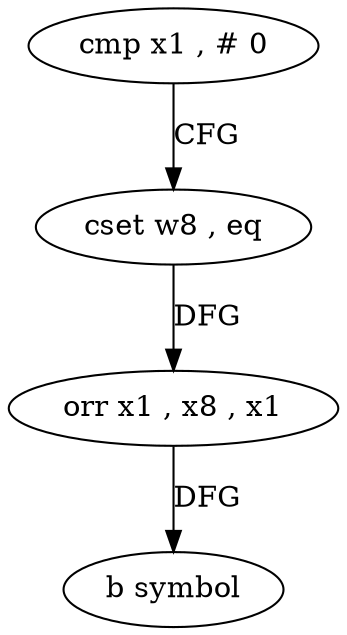 digraph "func" {
"4217736" [label = "cmp x1 , # 0" ]
"4217740" [label = "cset w8 , eq" ]
"4217744" [label = "orr x1 , x8 , x1" ]
"4217748" [label = "b symbol" ]
"4217736" -> "4217740" [ label = "CFG" ]
"4217740" -> "4217744" [ label = "DFG" ]
"4217744" -> "4217748" [ label = "DFG" ]
}
